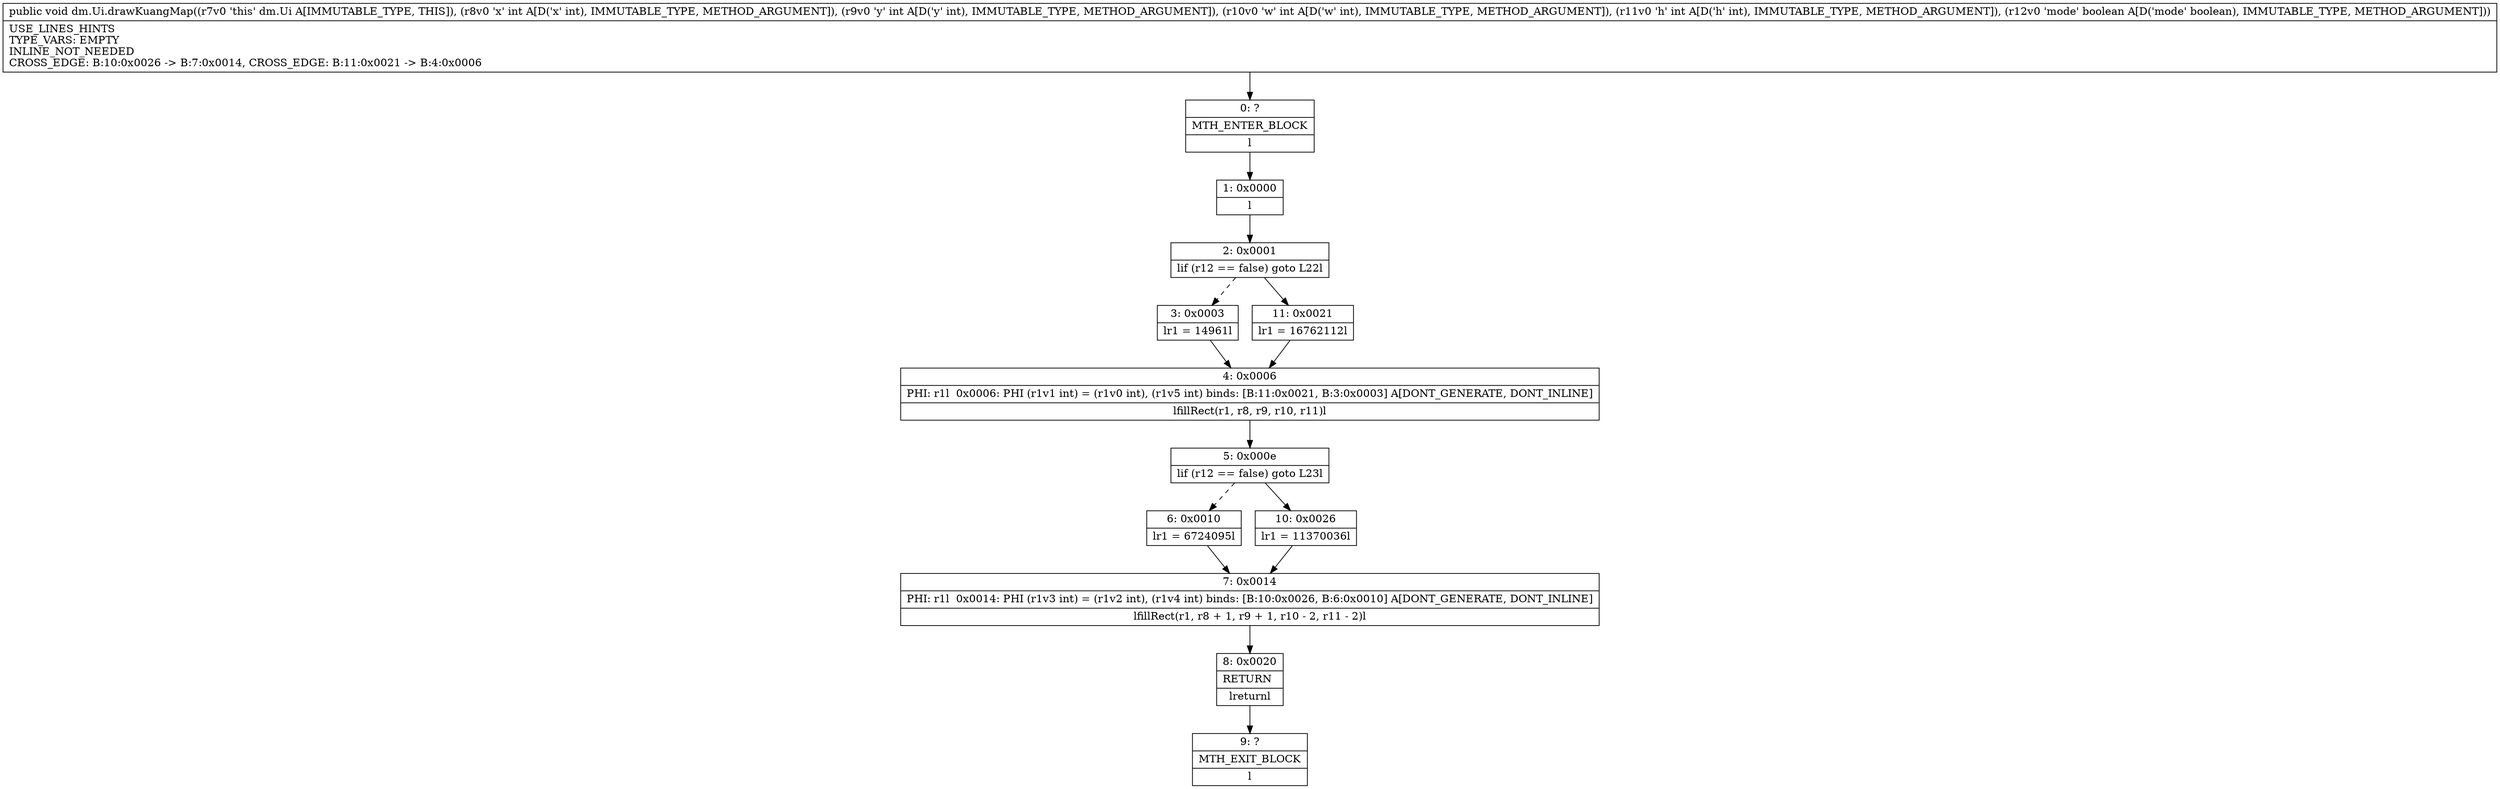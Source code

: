 digraph "CFG fordm.Ui.drawKuangMap(IIIIZ)V" {
Node_0 [shape=record,label="{0\:\ ?|MTH_ENTER_BLOCK\l|l}"];
Node_1 [shape=record,label="{1\:\ 0x0000|l}"];
Node_2 [shape=record,label="{2\:\ 0x0001|lif (r12 == false) goto L22l}"];
Node_3 [shape=record,label="{3\:\ 0x0003|lr1 = 14961l}"];
Node_4 [shape=record,label="{4\:\ 0x0006|PHI: r1l  0x0006: PHI (r1v1 int) = (r1v0 int), (r1v5 int) binds: [B:11:0x0021, B:3:0x0003] A[DONT_GENERATE, DONT_INLINE]\l|lfillRect(r1, r8, r9, r10, r11)l}"];
Node_5 [shape=record,label="{5\:\ 0x000e|lif (r12 == false) goto L23l}"];
Node_6 [shape=record,label="{6\:\ 0x0010|lr1 = 6724095l}"];
Node_7 [shape=record,label="{7\:\ 0x0014|PHI: r1l  0x0014: PHI (r1v3 int) = (r1v2 int), (r1v4 int) binds: [B:10:0x0026, B:6:0x0010] A[DONT_GENERATE, DONT_INLINE]\l|lfillRect(r1, r8 + 1, r9 + 1, r10 \- 2, r11 \- 2)l}"];
Node_8 [shape=record,label="{8\:\ 0x0020|RETURN\l|lreturnl}"];
Node_9 [shape=record,label="{9\:\ ?|MTH_EXIT_BLOCK\l|l}"];
Node_10 [shape=record,label="{10\:\ 0x0026|lr1 = 11370036l}"];
Node_11 [shape=record,label="{11\:\ 0x0021|lr1 = 16762112l}"];
MethodNode[shape=record,label="{public void dm.Ui.drawKuangMap((r7v0 'this' dm.Ui A[IMMUTABLE_TYPE, THIS]), (r8v0 'x' int A[D('x' int), IMMUTABLE_TYPE, METHOD_ARGUMENT]), (r9v0 'y' int A[D('y' int), IMMUTABLE_TYPE, METHOD_ARGUMENT]), (r10v0 'w' int A[D('w' int), IMMUTABLE_TYPE, METHOD_ARGUMENT]), (r11v0 'h' int A[D('h' int), IMMUTABLE_TYPE, METHOD_ARGUMENT]), (r12v0 'mode' boolean A[D('mode' boolean), IMMUTABLE_TYPE, METHOD_ARGUMENT]))  | USE_LINES_HINTS\lTYPE_VARS: EMPTY\lINLINE_NOT_NEEDED\lCROSS_EDGE: B:10:0x0026 \-\> B:7:0x0014, CROSS_EDGE: B:11:0x0021 \-\> B:4:0x0006\l}"];
MethodNode -> Node_0;
Node_0 -> Node_1;
Node_1 -> Node_2;
Node_2 -> Node_3[style=dashed];
Node_2 -> Node_11;
Node_3 -> Node_4;
Node_4 -> Node_5;
Node_5 -> Node_6[style=dashed];
Node_5 -> Node_10;
Node_6 -> Node_7;
Node_7 -> Node_8;
Node_8 -> Node_9;
Node_10 -> Node_7;
Node_11 -> Node_4;
}

